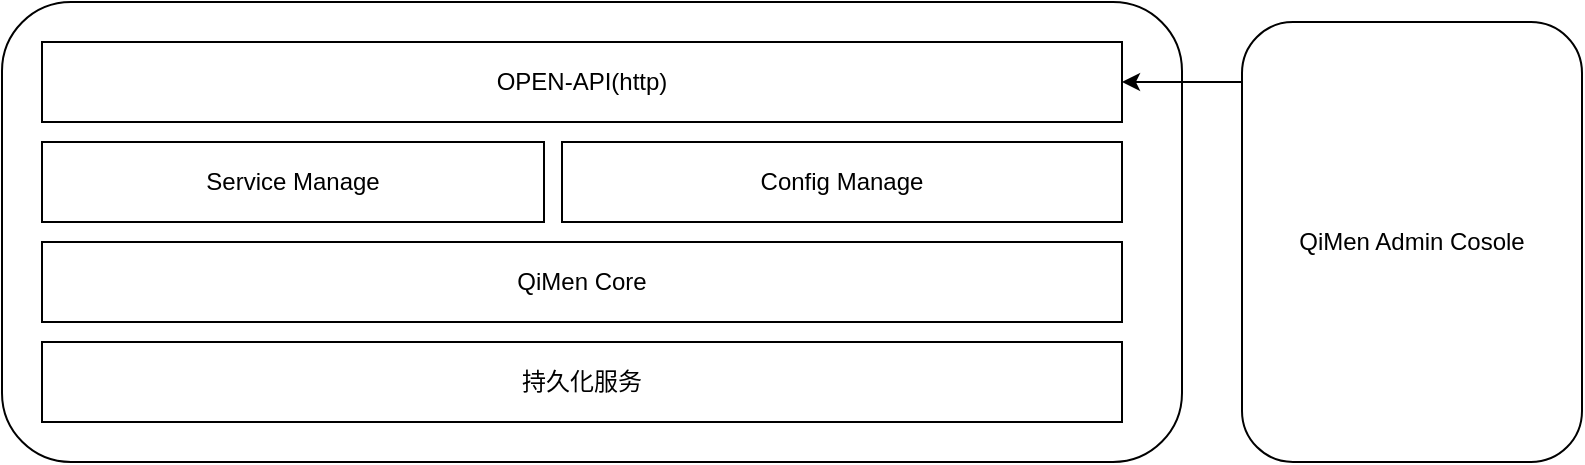 <mxfile version="14.4.7" type="github" pages="5">
  <diagram id="9y6IP397UQbjec2epPPS" name="基础架构">
    <mxGraphModel dx="1038" dy="652" grid="1" gridSize="10" guides="1" tooltips="1" connect="1" arrows="1" fold="1" page="1" pageScale="1" pageWidth="827" pageHeight="1169" math="0" shadow="0">
      <root>
        <mxCell id="2zc71rLvumFOXxrgPReh-0" />
        <mxCell id="2zc71rLvumFOXxrgPReh-1" parent="2zc71rLvumFOXxrgPReh-0" />
        <mxCell id="2zc71rLvumFOXxrgPReh-43" value="" style="rounded=1;whiteSpace=wrap;html=1;fontSize=12;align=center;glass=0;shadow=0;sketch=0;" parent="2zc71rLvumFOXxrgPReh-1" vertex="1">
          <mxGeometry x="19" y="200" width="590" height="230" as="geometry" />
        </mxCell>
        <mxCell id="2zc71rLvumFOXxrgPReh-31" value="QiMen Core" style="rounded=0;whiteSpace=wrap;html=1;fontSize=12;align=center;verticalAlign=middle;" parent="2zc71rLvumFOXxrgPReh-1" vertex="1">
          <mxGeometry x="39" y="320" width="540" height="40" as="geometry" />
        </mxCell>
        <mxCell id="2zc71rLvumFOXxrgPReh-39" value="OPEN-API(http)" style="rounded=0;whiteSpace=wrap;html=1;fontSize=12;align=center;" parent="2zc71rLvumFOXxrgPReh-1" vertex="1">
          <mxGeometry x="39" y="220" width="540" height="40" as="geometry" />
        </mxCell>
        <mxCell id="2zc71rLvumFOXxrgPReh-41" value="持久化服务" style="rounded=0;whiteSpace=wrap;html=1;fontSize=12;align=center;" parent="2zc71rLvumFOXxrgPReh-1" vertex="1">
          <mxGeometry x="39" y="370" width="540" height="40" as="geometry" />
        </mxCell>
        <mxCell id="2zc71rLvumFOXxrgPReh-42" value="Service Manage" style="rounded=0;whiteSpace=wrap;html=1;fontSize=12;align=center;verticalAlign=middle;" parent="2zc71rLvumFOXxrgPReh-1" vertex="1">
          <mxGeometry x="39" y="270" width="251" height="40" as="geometry" />
        </mxCell>
        <mxCell id="2zc71rLvumFOXxrgPReh-46" style="edgeStyle=orthogonalEdgeStyle;rounded=0;orthogonalLoop=1;jettySize=auto;html=1;exitX=0;exitY=0.25;exitDx=0;exitDy=0;entryX=1;entryY=0.5;entryDx=0;entryDy=0;fontSize=12;" parent="2zc71rLvumFOXxrgPReh-1" source="2zc71rLvumFOXxrgPReh-44" target="2zc71rLvumFOXxrgPReh-39" edge="1">
          <mxGeometry relative="1" as="geometry">
            <Array as="points">
              <mxPoint x="639" y="240" />
            </Array>
          </mxGeometry>
        </mxCell>
        <mxCell id="2zc71rLvumFOXxrgPReh-44" value="QiMen Admin Cosole" style="rounded=1;whiteSpace=wrap;html=1;shadow=0;glass=0;sketch=0;fontSize=12;align=center;" parent="2zc71rLvumFOXxrgPReh-1" vertex="1">
          <mxGeometry x="639" y="210" width="170" height="220" as="geometry" />
        </mxCell>
        <mxCell id="2zc71rLvumFOXxrgPReh-48" value="&lt;span&gt;Config Manage&lt;/span&gt;" style="rounded=0;whiteSpace=wrap;html=1;fontSize=12;align=center;verticalAlign=middle;" parent="2zc71rLvumFOXxrgPReh-1" vertex="1">
          <mxGeometry x="299" y="270" width="280" height="40" as="geometry" />
        </mxCell>
      </root>
    </mxGraphModel>
  </diagram>
  <diagram id="01MuhHfUqXOSb2d-PzTH" name="逻辑架构">
    <mxGraphModel dx="1038" dy="652" grid="1" gridSize="10" guides="1" tooltips="1" connect="1" arrows="1" fold="1" page="1" pageScale="1" pageWidth="827" pageHeight="1169" math="0" shadow="0">
      <root>
        <mxCell id="0" />
        <mxCell id="1" parent="0" />
        <mxCell id="m8nuv3cI6PB-_nubAmMM-53" value="&amp;nbsp;执&amp;nbsp;&lt;br&gt;&amp;nbsp;行&lt;br&gt;&amp;nbsp;器" style="rounded=0;whiteSpace=wrap;html=1;fontSize=12;align=left;" parent="1" vertex="1">
          <mxGeometry x="120" y="350" width="540" height="150" as="geometry" />
        </mxCell>
        <mxCell id="m8nuv3cI6PB-_nubAmMM-9" value="HTTP 执行器" style="rounded=0;whiteSpace=wrap;html=1;verticalAlign=top;" parent="1" vertex="1">
          <mxGeometry x="140" y="360" width="375" height="130" as="geometry" />
        </mxCell>
        <mxCell id="m8nuv3cI6PB-_nubAmMM-28" value="" style="endArrow=none;dashed=1;html=1;" parent="1" edge="1">
          <mxGeometry width="50" height="50" relative="1" as="geometry">
            <mxPoint x="70" y="620" as="sourcePoint" />
            <mxPoint x="790" y="620" as="targetPoint" />
          </mxGeometry>
        </mxCell>
        <mxCell id="m8nuv3cI6PB-_nubAmMM-29" value="" style="endArrow=none;dashed=1;html=1;" parent="1" edge="1">
          <mxGeometry width="50" height="50" relative="1" as="geometry">
            <mxPoint x="70" y="700" as="sourcePoint" />
            <mxPoint x="790" y="700" as="targetPoint" />
          </mxGeometry>
        </mxCell>
        <mxCell id="m8nuv3cI6PB-_nubAmMM-30" value="数据&lt;br style=&quot;font-size: 15px;&quot;&gt;存储层" style="text;html=1;align=center;verticalAlign=middle;resizable=0;points=[];autosize=1;fontSize=15;fontStyle=1" parent="1" vertex="1">
          <mxGeometry x="60" y="640" width="60" height="40" as="geometry" />
        </mxCell>
        <mxCell id="m8nuv3cI6PB-_nubAmMM-31" value="平台层" style="text;html=1;align=center;verticalAlign=middle;resizable=0;points=[];autosize=1;fontSize=15;fontStyle=1" parent="1" vertex="1">
          <mxGeometry x="50" y="363" width="60" height="20" as="geometry" />
        </mxCell>
        <mxCell id="m8nuv3cI6PB-_nubAmMM-32" value="公共&lt;br style=&quot;font-size: 15px;&quot;&gt;服务层" style="rounded=0;whiteSpace=wrap;html=1;fontSize=15;verticalAlign=top;fontStyle=1" parent="1" vertex="1">
          <mxGeometry x="670" y="165" width="110" height="430" as="geometry" />
        </mxCell>
        <mxCell id="m8nuv3cI6PB-_nubAmMM-34" value="日志中心" style="rounded=0;whiteSpace=wrap;html=1;fontSize=12;" parent="1" vertex="1">
          <mxGeometry x="680" y="261" width="90" height="40" as="geometry" />
        </mxCell>
        <mxCell id="m8nuv3cI6PB-_nubAmMM-35" value="配置中心" style="rounded=0;whiteSpace=wrap;html=1;fontSize=12;" parent="1" vertex="1">
          <mxGeometry x="680" y="332" width="90" height="40" as="geometry" />
        </mxCell>
        <mxCell id="m8nuv3cI6PB-_nubAmMM-36" value="监控中心" style="rounded=0;whiteSpace=wrap;html=1;fontSize=12;" parent="1" vertex="1">
          <mxGeometry x="680" y="402" width="90" height="40" as="geometry" />
        </mxCell>
        <mxCell id="m8nuv3cI6PB-_nubAmMM-37" value="注册中心" style="rounded=0;whiteSpace=wrap;html=1;fontSize=12;" parent="1" vertex="1">
          <mxGeometry x="680" y="473" width="90" height="40" as="geometry" />
        </mxCell>
        <mxCell id="m8nuv3cI6PB-_nubAmMM-38" value="其它" style="rounded=0;whiteSpace=wrap;html=1;fontSize=12;" parent="1" vertex="1">
          <mxGeometry x="680" y="535" width="90" height="40" as="geometry" />
        </mxCell>
        <mxCell id="m8nuv3cI6PB-_nubAmMM-40" value="RDS集群" style="rounded=0;whiteSpace=wrap;html=1;fontSize=12;" parent="1" vertex="1">
          <mxGeometry x="233.5" y="640" width="90" height="40" as="geometry" />
        </mxCell>
        <mxCell id="m8nuv3cI6PB-_nubAmMM-41" value="Redis集群" style="rounded=0;whiteSpace=wrap;html=1;fontSize=12;" parent="1" vertex="1">
          <mxGeometry x="391.5" y="640" width="90" height="40" as="geometry" />
        </mxCell>
        <mxCell id="m8nuv3cI6PB-_nubAmMM-42" value="NoSQL" style="rounded=0;whiteSpace=wrap;html=1;fontSize=12;" parent="1" vertex="1">
          <mxGeometry x="550.5" y="640" width="90" height="40" as="geometry" />
        </mxCell>
        <mxCell id="m8nuv3cI6PB-_nubAmMM-44" value="SDK执行器" style="rounded=0;whiteSpace=wrap;html=1;verticalAlign=top;" parent="1" vertex="1">
          <mxGeometry x="534" y="360" width="116" height="130" as="geometry" />
        </mxCell>
        <mxCell id="m8nuv3cI6PB-_nubAmMM-45" value="URL构造器" style="rounded=0;whiteSpace=wrap;html=1;fontSize=12;" parent="1" vertex="1">
          <mxGeometry x="155" y="387" width="90" height="40" as="geometry" />
        </mxCell>
        <mxCell id="m8nuv3cI6PB-_nubAmMM-46" value="Header构造器" style="rounded=0;whiteSpace=wrap;html=1;fontSize=12;" parent="1" vertex="1">
          <mxGeometry x="274" y="387" width="90" height="40" as="geometry" />
        </mxCell>
        <mxCell id="m8nuv3cI6PB-_nubAmMM-47" value="参数构造器" style="rounded=0;whiteSpace=wrap;html=1;fontSize=12;" parent="1" vertex="1">
          <mxGeometry x="392" y="387" width="90" height="40" as="geometry" />
        </mxCell>
        <mxCell id="m8nuv3cI6PB-_nubAmMM-49" value="连接池管理器" style="rounded=0;whiteSpace=wrap;html=1;fontSize=12;" parent="1" vertex="1">
          <mxGeometry x="392" y="442" width="90" height="40" as="geometry" />
        </mxCell>
        <mxCell id="m8nuv3cI6PB-_nubAmMM-50" value="鉴权管理器" style="rounded=0;whiteSpace=wrap;html=1;fontSize=12;" parent="1" vertex="1">
          <mxGeometry x="274" y="440" width="90" height="40" as="geometry" />
        </mxCell>
        <mxCell id="m8nuv3cI6PB-_nubAmMM-52" value="SDK执行引擎" style="rounded=0;whiteSpace=wrap;html=1;fontSize=12;" parent="1" vertex="1">
          <mxGeometry x="550" y="396" width="90" height="44" as="geometry" />
        </mxCell>
        <mxCell id="m8nuv3cI6PB-_nubAmMM-54" value="" style="endArrow=none;dashed=1;html=1;" parent="1" edge="1">
          <mxGeometry width="50" height="50" relative="1" as="geometry">
            <mxPoint x="50" y="220" as="sourcePoint" />
            <mxPoint x="660" y="220" as="targetPoint" />
          </mxGeometry>
        </mxCell>
        <mxCell id="m8nuv3cI6PB-_nubAmMM-55" value="接入层" style="text;html=1;align=center;verticalAlign=middle;resizable=0;points=[];autosize=1;fontSize=15;fontStyle=1" parent="1" vertex="1">
          <mxGeometry x="50" y="180" width="60" height="20" as="geometry" />
        </mxCell>
        <mxCell id="m8nuv3cI6PB-_nubAmMM-59" value="接入SDK" style="rounded=0;whiteSpace=wrap;html=1;fontSize=12;" parent="1" vertex="1">
          <mxGeometry x="470" y="170" width="90" height="40" as="geometry" />
        </mxCell>
        <mxCell id="m8nuv3cI6PB-_nubAmMM-60" value="HTTP" style="rounded=0;whiteSpace=wrap;html=1;fontSize=12;" parent="1" vertex="1">
          <mxGeometry x="200" y="170" width="90" height="40" as="geometry" />
        </mxCell>
        <mxCell id="m8nuv3cI6PB-_nubAmMM-61" value="&amp;nbsp;基&amp;nbsp;&lt;br&gt;&amp;nbsp;础&lt;br&gt;&amp;nbsp;组&lt;br&gt;&amp;nbsp;件" style="rounded=0;whiteSpace=wrap;html=1;fontSize=12;align=left;" parent="1" vertex="1">
          <mxGeometry x="120" y="515" width="540" height="80" as="geometry" />
        </mxCell>
        <mxCell id="m8nuv3cI6PB-_nubAmMM-62" value="动态脚本解析器" style="rounded=0;whiteSpace=wrap;html=1;fontSize=12;" parent="1" vertex="1">
          <mxGeometry x="260" y="535" width="90" height="40" as="geometry" />
        </mxCell>
        <mxCell id="m8nuv3cI6PB-_nubAmMM-64" value="报文解析器" style="rounded=0;whiteSpace=wrap;html=1;fontSize=12;" parent="1" vertex="1">
          <mxGeometry x="438" y="535" width="90" height="40" as="geometry" />
        </mxCell>
        <mxCell id="m8nuv3cI6PB-_nubAmMM-65" value="配&lt;br&gt;置&lt;br&gt;管&lt;br&gt;&lt;div&gt;理&lt;br&gt;&lt;/div&gt;" style="rounded=0;whiteSpace=wrap;html=1;fontSize=12;align=left;spacing=2;verticalAlign=top;" parent="1" vertex="1">
          <mxGeometry x="410" y="281" width="250" height="59" as="geometry" />
        </mxCell>
        <mxCell id="m8nuv3cI6PB-_nubAmMM-69" value="环境变量" style="rounded=0;whiteSpace=wrap;html=1;" parent="1" vertex="1">
          <mxGeometry x="433" y="291" width="100" height="40" as="geometry" />
        </mxCell>
        <mxCell id="m8nuv3cI6PB-_nubAmMM-70" value="&lt;span&gt;参数映射&lt;/span&gt;" style="rounded=0;whiteSpace=wrap;html=1;" parent="1" vertex="1">
          <mxGeometry x="550" y="291" width="100" height="40" as="geometry" />
        </mxCell>
        <mxCell id="m8nuv3cI6PB-_nubAmMM-73" value="OPEN-API" style="rounded=0;whiteSpace=wrap;html=1;fontSize=12;align=center;" parent="1" vertex="1">
          <mxGeometry x="120" y="230" width="540" height="40" as="geometry" />
        </mxCell>
        <mxCell id="m8nuv3cI6PB-_nubAmMM-74" value="" style="endArrow=none;dashed=1;html=1;" parent="1" edge="1">
          <mxGeometry width="50" height="50" relative="1" as="geometry">
            <mxPoint x="49" y="160" as="sourcePoint" />
            <mxPoint x="779" y="160" as="targetPoint" />
          </mxGeometry>
        </mxCell>
        <mxCell id="ozKII4uYOQxk8mwsE6jV-1" value="API管理" style="rounded=0;whiteSpace=wrap;html=1;shadow=0;glass=0;sketch=0;fontSize=12;align=center;" parent="1" vertex="1">
          <mxGeometry x="120" y="280" width="140" height="60" as="geometry" />
        </mxCell>
        <mxCell id="ozKII4uYOQxk8mwsE6jV-6" value="Controller构造器" style="rounded=0;whiteSpace=wrap;html=1;fontSize=12;" parent="1" vertex="1">
          <mxGeometry x="155" y="440" width="90" height="40" as="geometry" />
        </mxCell>
        <mxCell id="1kECcO1Oe25eFHyFeSTO-1" value="权限管理" style="rounded=0;whiteSpace=wrap;html=1;shadow=0;glass=0;sketch=0;fontSize=12;align=center;" parent="1" vertex="1">
          <mxGeometry x="265" y="281" width="140" height="59" as="geometry" />
        </mxCell>
      </root>
    </mxGraphModel>
  </diagram>
  <diagram id="gOywDRvp3zLRrORhktXb" name="核心流程">
    <mxGraphModel dx="1061" dy="556" grid="1" gridSize="10" guides="1" tooltips="1" connect="1" arrows="1" fold="1" page="1" pageScale="1" pageWidth="827" pageHeight="1169" math="0" shadow="0">
      <root>
        <mxCell id="oIIUL90qWOXFcq6dSgLn-0" />
        <mxCell id="oIIUL90qWOXFcq6dSgLn-1" parent="oIIUL90qWOXFcq6dSgLn-0" />
        <mxCell id="oIIUL90qWOXFcq6dSgLn-2" value="外界网关主流程" style="swimlane;html=1;childLayout=stackLayout;resizeParent=1;resizeParentMax=0;startSize=20;" vertex="1" parent="oIIUL90qWOXFcq6dSgLn-1">
          <mxGeometry x="30" y="30" width="1560" height="480" as="geometry" />
        </mxCell>
        <mxCell id="oIIUL90qWOXFcq6dSgLn-3" value="鉴权" style="swimlane;html=1;startSize=20;" vertex="1" parent="oIIUL90qWOXFcq6dSgLn-2">
          <mxGeometry y="20" width="180" height="460" as="geometry" />
        </mxCell>
        <mxCell id="kYlUIRiN12Q0ezLD8kwx-1" value="外部系统" style="strokeWidth=2;html=1;shape=mxgraph.flowchart.start_1;whiteSpace=wrap;fontSize=12;align=center;" vertex="1" parent="oIIUL90qWOXFcq6dSgLn-3">
          <mxGeometry x="40" y="50" width="100" height="60" as="geometry" />
        </mxCell>
        <mxCell id="kYlUIRiN12Q0ezLD8kwx-3" value="API+参数+鉴权信息" style="rounded=0;whiteSpace=wrap;html=1;fontSize=12;align=center;" vertex="1" parent="oIIUL90qWOXFcq6dSgLn-3">
          <mxGeometry x="30" y="170" width="120" height="60" as="geometry" />
        </mxCell>
        <mxCell id="kYlUIRiN12Q0ezLD8kwx-0" style="edgeStyle=orthogonalEdgeStyle;rounded=0;orthogonalLoop=1;jettySize=auto;html=1;exitX=0.5;exitY=1;exitDx=0;exitDy=0;exitPerimeter=0;entryX=0.5;entryY=0;entryDx=0;entryDy=0;fontSize=12;" edge="1" parent="oIIUL90qWOXFcq6dSgLn-3" source="kYlUIRiN12Q0ezLD8kwx-1" target="kYlUIRiN12Q0ezLD8kwx-3">
          <mxGeometry relative="1" as="geometry" />
        </mxCell>
        <mxCell id="kYlUIRiN12Q0ezLD8kwx-4" value="鉴权" style="rhombus;whiteSpace=wrap;html=1;" vertex="1" parent="oIIUL90qWOXFcq6dSgLn-3">
          <mxGeometry x="50" y="290" width="80" height="60" as="geometry" />
        </mxCell>
        <mxCell id="kYlUIRiN12Q0ezLD8kwx-2" style="edgeStyle=none;rounded=0;orthogonalLoop=1;jettySize=auto;html=1;exitX=0.5;exitY=1;exitDx=0;exitDy=0;entryX=0.5;entryY=0;entryDx=0;entryDy=0;startArrow=none;startFill=0;endArrow=classic;endFill=1;" edge="1" parent="oIIUL90qWOXFcq6dSgLn-3" source="kYlUIRiN12Q0ezLD8kwx-3" target="kYlUIRiN12Q0ezLD8kwx-4">
          <mxGeometry relative="1" as="geometry" />
        </mxCell>
        <mxCell id="oIIUL90qWOXFcq6dSgLn-4" value="缓存" style="swimlane;html=1;startSize=20;" vertex="1" parent="oIIUL90qWOXFcq6dSgLn-2">
          <mxGeometry x="180" y="20" width="180" height="460" as="geometry">
            <mxRectangle x="180" y="20" width="30" height="460" as="alternateBounds" />
          </mxGeometry>
        </mxCell>
        <mxCell id="vz0BRWbcSlg6H-IW5YMj-14" style="edgeStyle=orthogonalEdgeStyle;rounded=0;orthogonalLoop=1;jettySize=auto;html=1;exitX=0.5;exitY=1;exitDx=0;exitDy=0;startArrow=none;startFill=0;endArrow=classic;endFill=1;" edge="1" parent="oIIUL90qWOXFcq6dSgLn-4" source="jBzlTSsPjQ_uGF3UC7fo-0" target="vz0BRWbcSlg6H-IW5YMj-8">
          <mxGeometry relative="1" as="geometry" />
        </mxCell>
        <mxCell id="jBzlTSsPjQ_uGF3UC7fo-0" value="是否启用缓存" style="rhombus;whiteSpace=wrap;html=1;" vertex="1" parent="oIIUL90qWOXFcq6dSgLn-4">
          <mxGeometry x="50" y="160" width="80" height="60" as="geometry" />
        </mxCell>
        <mxCell id="vz0BRWbcSlg6H-IW5YMj-8" value="是否命中缓存" style="rhombus;whiteSpace=wrap;html=1;" vertex="1" parent="oIIUL90qWOXFcq6dSgLn-4">
          <mxGeometry x="50" y="290" width="80" height="60" as="geometry" />
        </mxCell>
        <mxCell id="oIIUL90qWOXFcq6dSgLn-5" value="入参适配" style="swimlane;html=1;startSize=20;" vertex="1" parent="oIIUL90qWOXFcq6dSgLn-2">
          <mxGeometry x="360" y="20" width="250" height="460" as="geometry" />
        </mxCell>
        <mxCell id="vz0BRWbcSlg6H-IW5YMj-20" style="edgeStyle=orthogonalEdgeStyle;rounded=0;orthogonalLoop=1;jettySize=auto;html=1;exitX=0.5;exitY=0;exitDx=0;exitDy=0;entryX=0.5;entryY=1;entryDx=0;entryDy=0;startArrow=none;startFill=0;endArrow=classic;endFill=1;" edge="1" parent="oIIUL90qWOXFcq6dSgLn-5" source="Dt_ih6aLiGyVLN4eTI-A-5" target="Dt_ih6aLiGyVLN4eTI-A-6">
          <mxGeometry relative="1" as="geometry" />
        </mxCell>
        <mxCell id="Dt_ih6aLiGyVLN4eTI-A-5" value="判断入参类型" style="rounded=0;whiteSpace=wrap;html=1;fontSize=12;align=center;" vertex="1" parent="oIIUL90qWOXFcq6dSgLn-5">
          <mxGeometry x="65" y="290" width="120" height="60" as="geometry" />
        </mxCell>
        <mxCell id="vz0BRWbcSlg6H-IW5YMj-21" style="edgeStyle=orthogonalEdgeStyle;rounded=0;orthogonalLoop=1;jettySize=auto;html=1;exitX=0.5;exitY=0;exitDx=0;exitDy=0;entryX=0.5;entryY=1;entryDx=0;entryDy=0;startArrow=none;startFill=0;endArrow=classic;endFill=1;" edge="1" parent="oIIUL90qWOXFcq6dSgLn-5" source="Dt_ih6aLiGyVLN4eTI-A-6" target="Dt_ih6aLiGyVLN4eTI-A-7">
          <mxGeometry relative="1" as="geometry" />
        </mxCell>
        <mxCell id="Dt_ih6aLiGyVLN4eTI-A-6" value="加载入参适配器" style="rounded=0;whiteSpace=wrap;html=1;fontSize=12;align=center;" vertex="1" parent="oIIUL90qWOXFcq6dSgLn-5">
          <mxGeometry x="65" y="160" width="120" height="60" as="geometry" />
        </mxCell>
        <mxCell id="Dt_ih6aLiGyVLN4eTI-A-7" value="入参适配" style="rounded=0;whiteSpace=wrap;html=1;fontSize=12;align=center;" vertex="1" parent="oIIUL90qWOXFcq6dSgLn-5">
          <mxGeometry x="65" y="40" width="120" height="60" as="geometry" />
        </mxCell>
        <mxCell id="-bFT_Jk-HguMiR35U7Ic-16" value="执行" style="swimlane;html=1;startSize=20;" vertex="1" parent="oIIUL90qWOXFcq6dSgLn-2">
          <mxGeometry x="610" y="20" width="510" height="460" as="geometry" />
        </mxCell>
        <mxCell id="1vQ9VacLr3lEcUs5fb8u-7" style="edgeStyle=orthogonalEdgeStyle;rounded=0;orthogonalLoop=1;jettySize=auto;html=1;exitX=0.5;exitY=1;exitDx=0;exitDy=0;entryX=0.5;entryY=0;entryDx=0;entryDy=0;startArrow=none;startFill=0;endArrow=classic;endFill=1;" edge="1" parent="-bFT_Jk-HguMiR35U7Ic-16" source="Dt_ih6aLiGyVLN4eTI-A-26" target="1vQ9VacLr3lEcUs5fb8u-2">
          <mxGeometry relative="1" as="geometry" />
        </mxCell>
        <mxCell id="htXg72dbzH1ydAk_jb76-0" style="edgeStyle=orthogonalEdgeStyle;rounded=0;orthogonalLoop=1;jettySize=auto;html=1;exitX=0.5;exitY=1;exitDx=0;exitDy=0;entryX=0.5;entryY=0;entryDx=0;entryDy=0;startArrow=none;startFill=0;endArrow=classic;endFill=1;" edge="1" parent="-bFT_Jk-HguMiR35U7Ic-16" source="Dt_ih6aLiGyVLN4eTI-A-26" target="1vQ9VacLr3lEcUs5fb8u-4">
          <mxGeometry relative="1" as="geometry" />
        </mxCell>
        <mxCell id="htXg72dbzH1ydAk_jb76-1" style="edgeStyle=orthogonalEdgeStyle;rounded=0;orthogonalLoop=1;jettySize=auto;html=1;exitX=0.5;exitY=1;exitDx=0;exitDy=0;entryX=0.5;entryY=0;entryDx=0;entryDy=0;startArrow=none;startFill=0;endArrow=classic;endFill=1;" edge="1" parent="-bFT_Jk-HguMiR35U7Ic-16" source="Dt_ih6aLiGyVLN4eTI-A-26" target="1vQ9VacLr3lEcUs5fb8u-6">
          <mxGeometry relative="1" as="geometry" />
        </mxCell>
        <mxCell id="Dt_ih6aLiGyVLN4eTI-A-26" value="加载API配置" style="rounded=0;whiteSpace=wrap;html=1;fontSize=12;align=center;" vertex="1" parent="-bFT_Jk-HguMiR35U7Ic-16">
          <mxGeometry x="190" y="40" width="120" height="60" as="geometry" />
        </mxCell>
        <mxCell id="1vQ9VacLr3lEcUs5fb8u-1" style="edgeStyle=orthogonalEdgeStyle;rounded=0;orthogonalLoop=1;jettySize=auto;html=1;exitX=0.5;exitY=1;exitDx=0;exitDy=0;fontSize=12;" edge="1" parent="-bFT_Jk-HguMiR35U7Ic-16" source="1vQ9VacLr3lEcUs5fb8u-2">
          <mxGeometry relative="1" as="geometry">
            <mxPoint x="250" y="310" as="targetPoint" />
          </mxGeometry>
        </mxCell>
        <mxCell id="1vQ9VacLr3lEcUs5fb8u-2" value="加载执行器" style="whiteSpace=wrap;html=1;rounded=0;" vertex="1" parent="-bFT_Jk-HguMiR35U7Ic-16">
          <mxGeometry x="190" y="160" width="120" height="60" as="geometry" />
        </mxCell>
        <mxCell id="1vQ9VacLr3lEcUs5fb8u-3" style="edgeStyle=orthogonalEdgeStyle;rounded=0;orthogonalLoop=1;jettySize=auto;html=1;exitX=0.5;exitY=1;exitDx=0;exitDy=0;entryX=0.5;entryY=0;entryDx=0;entryDy=0;fontSize=12;" edge="1" parent="-bFT_Jk-HguMiR35U7Ic-16" source="1vQ9VacLr3lEcUs5fb8u-4">
          <mxGeometry relative="1" as="geometry">
            <mxPoint x="250" y="310" as="targetPoint" />
          </mxGeometry>
        </mxCell>
        <mxCell id="1vQ9VacLr3lEcUs5fb8u-4" value="加载执行器执行环境" style="whiteSpace=wrap;html=1;rounded=0;" vertex="1" parent="-bFT_Jk-HguMiR35U7Ic-16">
          <mxGeometry x="30" y="160" width="120" height="60" as="geometry" />
        </mxCell>
        <mxCell id="1vQ9VacLr3lEcUs5fb8u-5" style="edgeStyle=orthogonalEdgeStyle;rounded=0;orthogonalLoop=1;jettySize=auto;html=1;exitX=0.5;exitY=1;exitDx=0;exitDy=0;fontSize=12;" edge="1" parent="-bFT_Jk-HguMiR35U7Ic-16" source="1vQ9VacLr3lEcUs5fb8u-6">
          <mxGeometry relative="1" as="geometry">
            <mxPoint x="250" y="310" as="targetPoint" />
          </mxGeometry>
        </mxCell>
        <mxCell id="1vQ9VacLr3lEcUs5fb8u-6" value="入参映射为第三方实际参数" style="whiteSpace=wrap;html=1;rounded=0;" vertex="1" parent="-bFT_Jk-HguMiR35U7Ic-16">
          <mxGeometry x="360" y="160" width="120" height="60" as="geometry" />
        </mxCell>
        <mxCell id="ZEEsQVMXGv7nyjejbuEm-0" value="执行请求" style="whiteSpace=wrap;html=1;rounded=0;" vertex="1" parent="-bFT_Jk-HguMiR35U7Ic-16">
          <mxGeometry x="190" y="310" width="120" height="60" as="geometry" />
        </mxCell>
        <mxCell id="zUN_0cMtWXOhjSfsCJR1-5" value="出参适配" style="swimlane;html=1;startSize=20;" vertex="1" parent="oIIUL90qWOXFcq6dSgLn-2">
          <mxGeometry x="1120" y="20" width="250" height="460" as="geometry" />
        </mxCell>
        <mxCell id="vz0BRWbcSlg6H-IW5YMj-0" value="出参映射" style="whiteSpace=wrap;html=1;rounded=0;" vertex="1" parent="zUN_0cMtWXOhjSfsCJR1-5">
          <mxGeometry x="60" y="90" width="120" height="60" as="geometry" />
        </mxCell>
        <mxCell id="vz0BRWbcSlg6H-IW5YMj-1" value="请求头返回" style="whiteSpace=wrap;html=1;rounded=0;" vertex="1" parent="zUN_0cMtWXOhjSfsCJR1-5">
          <mxGeometry x="60" y="230" width="120" height="60" as="geometry" />
        </mxCell>
        <mxCell id="vz0BRWbcSlg6H-IW5YMj-4" style="edgeStyle=orthogonalEdgeStyle;rounded=0;orthogonalLoop=1;jettySize=auto;html=1;exitX=1;exitY=0.5;exitDx=0;exitDy=0;entryX=0;entryY=0.5;entryDx=0;entryDy=0;entryPerimeter=0;startArrow=none;startFill=0;endArrow=classic;endFill=1;" edge="1" parent="oIIUL90qWOXFcq6dSgLn-2" source="vz0BRWbcSlg6H-IW5YMj-0" target="Dt_ih6aLiGyVLN4eTI-A-0">
          <mxGeometry relative="1" as="geometry">
            <Array as="points">
              <mxPoint x="1350" y="140" />
              <mxPoint x="1350" y="220" />
            </Array>
          </mxGeometry>
        </mxCell>
        <mxCell id="vz0BRWbcSlg6H-IW5YMj-5" style="edgeStyle=orthogonalEdgeStyle;rounded=0;orthogonalLoop=1;jettySize=auto;html=1;exitX=1;exitY=0.5;exitDx=0;exitDy=0;entryX=0;entryY=0.5;entryDx=0;entryDy=0;entryPerimeter=0;startArrow=none;startFill=0;endArrow=classic;endFill=1;" edge="1" parent="oIIUL90qWOXFcq6dSgLn-2" source="vz0BRWbcSlg6H-IW5YMj-1" target="Dt_ih6aLiGyVLN4eTI-A-0">
          <mxGeometry relative="1" as="geometry">
            <Array as="points">
              <mxPoint x="1350" y="280" />
              <mxPoint x="1350" y="220" />
            </Array>
          </mxGeometry>
        </mxCell>
        <mxCell id="vz0BRWbcSlg6H-IW5YMj-13" style="edgeStyle=orthogonalEdgeStyle;rounded=0;orthogonalLoop=1;jettySize=auto;html=1;exitX=1;exitY=0.5;exitDx=0;exitDy=0;entryX=0;entryY=0.5;entryDx=0;entryDy=0;startArrow=none;startFill=0;endArrow=classic;endFill=1;" edge="1" parent="oIIUL90qWOXFcq6dSgLn-2" source="kYlUIRiN12Q0ezLD8kwx-4" target="jBzlTSsPjQ_uGF3UC7fo-0">
          <mxGeometry relative="1" as="geometry">
            <Array as="points">
              <mxPoint x="190" y="340" />
              <mxPoint x="190" y="210" />
            </Array>
          </mxGeometry>
        </mxCell>
        <mxCell id="vz0BRWbcSlg6H-IW5YMj-15" style="edgeStyle=orthogonalEdgeStyle;rounded=0;orthogonalLoop=1;jettySize=auto;html=1;exitX=0.5;exitY=1;exitDx=0;exitDy=0;entryX=0.5;entryY=1;entryDx=0;entryDy=0;entryPerimeter=0;startArrow=none;startFill=0;endArrow=classic;endFill=1;" edge="1" parent="oIIUL90qWOXFcq6dSgLn-2" source="vz0BRWbcSlg6H-IW5YMj-8" target="Dt_ih6aLiGyVLN4eTI-A-0">
          <mxGeometry relative="1" as="geometry">
            <Array as="points">
              <mxPoint x="270" y="420" />
              <mxPoint x="1465" y="420" />
            </Array>
          </mxGeometry>
        </mxCell>
        <mxCell id="vz0BRWbcSlg6H-IW5YMj-19" style="edgeStyle=orthogonalEdgeStyle;rounded=0;orthogonalLoop=1;jettySize=auto;html=1;exitX=1;exitY=0.5;exitDx=0;exitDy=0;entryX=0;entryY=0.5;entryDx=0;entryDy=0;startArrow=none;startFill=0;endArrow=classic;endFill=1;" edge="1" parent="oIIUL90qWOXFcq6dSgLn-2" source="vz0BRWbcSlg6H-IW5YMj-8" target="Dt_ih6aLiGyVLN4eTI-A-5">
          <mxGeometry relative="1" as="geometry" />
        </mxCell>
        <mxCell id="vz0BRWbcSlg6H-IW5YMj-22" style="edgeStyle=orthogonalEdgeStyle;rounded=0;orthogonalLoop=1;jettySize=auto;html=1;exitX=1;exitY=0.5;exitDx=0;exitDy=0;entryX=0;entryY=0.5;entryDx=0;entryDy=0;startArrow=none;startFill=0;endArrow=classic;endFill=1;" edge="1" parent="oIIUL90qWOXFcq6dSgLn-2" source="Dt_ih6aLiGyVLN4eTI-A-7" target="Dt_ih6aLiGyVLN4eTI-A-26">
          <mxGeometry relative="1" as="geometry" />
        </mxCell>
        <mxCell id="jBzlTSsPjQ_uGF3UC7fo-1" value="结束" style="swimlane;html=1;startSize=20;" vertex="1" parent="oIIUL90qWOXFcq6dSgLn-2">
          <mxGeometry x="1370" y="20" width="190" height="460" as="geometry" />
        </mxCell>
        <mxCell id="Dt_ih6aLiGyVLN4eTI-A-0" value="结束" style="strokeWidth=2;html=1;shape=mxgraph.flowchart.terminator;whiteSpace=wrap;fontSize=12;align=center;" vertex="1" parent="jBzlTSsPjQ_uGF3UC7fo-1">
          <mxGeometry x="45" y="170" width="100" height="60" as="geometry" />
        </mxCell>
        <mxCell id="vz0BRWbcSlg6H-IW5YMj-23" style="edgeStyle=orthogonalEdgeStyle;rounded=0;orthogonalLoop=1;jettySize=auto;html=1;exitX=1;exitY=0.5;exitDx=0;exitDy=0;entryX=-0.007;entryY=0.383;entryDx=0;entryDy=0;entryPerimeter=0;startArrow=none;startFill=0;endArrow=classic;endFill=1;" edge="1" parent="oIIUL90qWOXFcq6dSgLn-2" source="ZEEsQVMXGv7nyjejbuEm-0" target="vz0BRWbcSlg6H-IW5YMj-0">
          <mxGeometry relative="1" as="geometry">
            <Array as="points">
              <mxPoint x="1140" y="360" />
              <mxPoint x="1140" y="133" />
            </Array>
          </mxGeometry>
        </mxCell>
        <mxCell id="vz0BRWbcSlg6H-IW5YMj-24" style="edgeStyle=orthogonalEdgeStyle;rounded=0;orthogonalLoop=1;jettySize=auto;html=1;exitX=1;exitY=0.5;exitDx=0;exitDy=0;entryX=0;entryY=0.5;entryDx=0;entryDy=0;startArrow=none;startFill=0;endArrow=classic;endFill=1;" edge="1" parent="oIIUL90qWOXFcq6dSgLn-2" source="ZEEsQVMXGv7nyjejbuEm-0" target="vz0BRWbcSlg6H-IW5YMj-1">
          <mxGeometry relative="1" as="geometry">
            <Array as="points">
              <mxPoint x="1140" y="360" />
              <mxPoint x="1140" y="280" />
            </Array>
          </mxGeometry>
        </mxCell>
      </root>
    </mxGraphModel>
  </diagram>
  <diagram id="lINmoWAgAFzJZySkETCa" name="部署图">
    <mxGraphModel dx="1474" dy="931" grid="1" gridSize="10" guides="1" tooltips="1" connect="1" arrows="1" fold="1" page="1" pageScale="1" pageWidth="827" pageHeight="1169" math="0" shadow="0">
      <root>
        <mxCell id="n-GR30JYTgkMvjTX16FW-0" />
        <mxCell id="n-GR30JYTgkMvjTX16FW-1" parent="n-GR30JYTgkMvjTX16FW-0" />
        <mxCell id="xn1m-3ZAhvzJDqWbi39--6" value="国外" style="rounded=0;whiteSpace=wrap;html=1;align=left;verticalAlign=top;fontSize=16;fontStyle=1" vertex="1" parent="n-GR30JYTgkMvjTX16FW-1">
          <mxGeometry x="410" y="80" width="400" height="550" as="geometry" />
        </mxCell>
        <mxCell id="xn1m-3ZAhvzJDqWbi39--68" style="edgeStyle=orthogonalEdgeStyle;rounded=0;orthogonalLoop=1;jettySize=auto;html=1;exitX=0.5;exitY=1;exitDx=0;exitDy=0;entryX=0.5;entryY=0;entryDx=0;entryDy=0;entryPerimeter=0;startArrow=none;startFill=0;endArrow=classic;endFill=1;fontSize=16;" edge="1" parent="n-GR30JYTgkMvjTX16FW-1" source="xn1m-3ZAhvzJDqWbi39--65" target="xn1m-3ZAhvzJDqWbi39--15">
          <mxGeometry relative="1" as="geometry" />
        </mxCell>
        <mxCell id="xn1m-3ZAhvzJDqWbi39--69" style="edgeStyle=orthogonalEdgeStyle;rounded=0;orthogonalLoop=1;jettySize=auto;html=1;exitX=0.5;exitY=1;exitDx=0;exitDy=0;startArrow=none;startFill=0;endArrow=classic;endFill=1;fontSize=16;" edge="1" parent="n-GR30JYTgkMvjTX16FW-1" source="xn1m-3ZAhvzJDqWbi39--65" target="xn1m-3ZAhvzJDqWbi39--14">
          <mxGeometry relative="1" as="geometry" />
        </mxCell>
        <mxCell id="xn1m-3ZAhvzJDqWbi39--71" style="edgeStyle=orthogonalEdgeStyle;rounded=0;orthogonalLoop=1;jettySize=auto;html=1;exitX=0.5;exitY=1;exitDx=0;exitDy=0;entryX=0.75;entryY=0;entryDx=0;entryDy=0;startArrow=none;startFill=0;endArrow=classic;endFill=1;fontSize=16;" edge="1" parent="n-GR30JYTgkMvjTX16FW-1" source="xn1m-3ZAhvzJDqWbi39--65" target="xn1m-3ZAhvzJDqWbi39--5">
          <mxGeometry relative="1" as="geometry" />
        </mxCell>
        <mxCell id="xn1m-3ZAhvzJDqWbi39--65" value="" style="rounded=0;whiteSpace=wrap;html=1;fontSize=16;align=left;dashed=1;" vertex="1" parent="n-GR30JYTgkMvjTX16FW-1">
          <mxGeometry x="419.51" y="286" width="381" height="94" as="geometry" />
        </mxCell>
        <mxCell id="xn1m-3ZAhvzJDqWbi39--2" value="国内" style="rounded=0;whiteSpace=wrap;html=1;align=left;verticalAlign=top;fontSize=16;fontStyle=1;dashed=1;" vertex="1" parent="n-GR30JYTgkMvjTX16FW-1">
          <mxGeometry x="10" y="80" width="400" height="550" as="geometry" />
        </mxCell>
        <mxCell id="xn1m-3ZAhvzJDqWbi39--66" style="edgeStyle=orthogonalEdgeStyle;rounded=0;orthogonalLoop=1;jettySize=auto;html=1;exitX=0.5;exitY=1;exitDx=0;exitDy=0;entryX=0.5;entryY=0;entryDx=0;entryDy=0;entryPerimeter=0;startArrow=none;startFill=0;endArrow=classic;endFill=1;fontSize=16;" edge="1" parent="n-GR30JYTgkMvjTX16FW-1" source="xn1m-3ZAhvzJDqWbi39--64" target="xnUpjPyOTG2QwRTS216Z-4">
          <mxGeometry relative="1" as="geometry" />
        </mxCell>
        <mxCell id="xn1m-3ZAhvzJDqWbi39--67" style="edgeStyle=orthogonalEdgeStyle;rounded=0;orthogonalLoop=1;jettySize=auto;html=1;exitX=0.5;exitY=1;exitDx=0;exitDy=0;startArrow=none;startFill=0;endArrow=classic;endFill=1;fontSize=16;" edge="1" parent="n-GR30JYTgkMvjTX16FW-1" source="xn1m-3ZAhvzJDqWbi39--64" target="xnUpjPyOTG2QwRTS216Z-3">
          <mxGeometry relative="1" as="geometry" />
        </mxCell>
        <mxCell id="xn1m-3ZAhvzJDqWbi39--70" style="edgeStyle=orthogonalEdgeStyle;rounded=0;orthogonalLoop=1;jettySize=auto;html=1;exitX=0.5;exitY=1;exitDx=0;exitDy=0;startArrow=none;startFill=0;endArrow=classic;endFill=1;fontSize=16;" edge="1" parent="n-GR30JYTgkMvjTX16FW-1" source="xn1m-3ZAhvzJDqWbi39--64" target="xn1m-3ZAhvzJDqWbi39--2">
          <mxGeometry relative="1" as="geometry" />
        </mxCell>
        <mxCell id="xn1m-3ZAhvzJDqWbi39--64" value="" style="rounded=0;whiteSpace=wrap;html=1;fontSize=16;align=left;dashed=1;" vertex="1" parent="n-GR30JYTgkMvjTX16FW-1">
          <mxGeometry x="19" y="286" width="381" height="94" as="geometry" />
        </mxCell>
        <mxCell id="xn1m-3ZAhvzJDqWbi39--24" style="edgeStyle=orthogonalEdgeStyle;rounded=0;orthogonalLoop=1;jettySize=auto;html=1;exitX=1;exitY=0.5;exitDx=0;exitDy=0;exitPerimeter=0;entryX=0;entryY=0.5;entryDx=0;entryDy=0;entryPerimeter=0;startArrow=none;startFill=0;endArrow=classic;endFill=1;fontSize=16;" edge="1" parent="n-GR30JYTgkMvjTX16FW-1" source="xnUpjPyOTG2QwRTS216Z-3" target="xn1m-3ZAhvzJDqWbi39--15">
          <mxGeometry relative="1" as="geometry" />
        </mxCell>
        <mxCell id="xn1m-3ZAhvzJDqWbi39--25" value="数据同步" style="edgeLabel;html=1;align=center;verticalAlign=middle;resizable=0;points=[];fontSize=16;" vertex="1" connectable="0" parent="xn1m-3ZAhvzJDqWbi39--24">
          <mxGeometry x="-0.281" y="1" relative="1" as="geometry">
            <mxPoint x="1" as="offset" />
          </mxGeometry>
        </mxCell>
        <mxCell id="xnUpjPyOTG2QwRTS216Z-3" value="MYSQL集群" style="outlineConnect=0;dashed=0;verticalLabelPosition=bottom;verticalAlign=top;align=center;html=1;shape=mxgraph.aws3.mysql_db_instance;fillColor=#2E73B8;gradientColor=none;fontSize=12;" vertex="1" parent="n-GR30JYTgkMvjTX16FW-1">
          <mxGeometry x="260" y="489.25" width="60" height="64.5" as="geometry" />
        </mxCell>
        <mxCell id="xnUpjPyOTG2QwRTS216Z-4" value="REDIS集群" style="outlineConnect=0;dashed=0;verticalLabelPosition=bottom;verticalAlign=top;align=center;html=1;shape=mxgraph.aws3.redis;fillColor=#2E73B8;gradientColor=none;fontSize=12;" vertex="1" parent="n-GR30JYTgkMvjTX16FW-1">
          <mxGeometry x="90" y="490" width="60" height="63" as="geometry" />
        </mxCell>
        <mxCell id="xn1m-3ZAhvzJDqWbi39--5" value="香港" style="rounded=0;whiteSpace=wrap;html=1;align=left;fontSize=16;verticalAlign=top;fontStyle=1" vertex="1" parent="n-GR30JYTgkMvjTX16FW-1">
          <mxGeometry x="10" y="630" width="800" height="130" as="geometry" />
        </mxCell>
        <mxCell id="xn1m-3ZAhvzJDqWbi39--14" value="REDIS集群" style="outlineConnect=0;dashed=0;verticalLabelPosition=bottom;verticalAlign=top;align=center;html=1;shape=mxgraph.aws3.redis;fillColor=#2E73B8;gradientColor=none;fontSize=12;" vertex="1" parent="n-GR30JYTgkMvjTX16FW-1">
          <mxGeometry x="680" y="490" width="60" height="63" as="geometry" />
        </mxCell>
        <mxCell id="xn1m-3ZAhvzJDqWbi39--15" value="MYSQL集群" style="outlineConnect=0;dashed=0;verticalLabelPosition=bottom;verticalAlign=top;align=center;html=1;shape=mxgraph.aws3.mysql_db_instance;fillColor=#2E73B8;gradientColor=none;fontSize=12;" vertex="1" parent="n-GR30JYTgkMvjTX16FW-1">
          <mxGeometry x="490" y="488.5" width="60" height="64.5" as="geometry" />
        </mxCell>
        <mxCell id="xn1m-3ZAhvzJDqWbi39--17" value="" style="outlineConnect=0;dashed=0;verticalLabelPosition=bottom;verticalAlign=top;align=center;html=1;shape=mxgraph.aws3.elasticsearch_service;fillColor=#F58534;gradientColor=none;fontSize=16;" vertex="1" parent="n-GR30JYTgkMvjTX16FW-1">
          <mxGeometry x="196.75" y="660" width="67.5" height="81" as="geometry" />
        </mxCell>
        <mxCell id="xn1m-3ZAhvzJDqWbi39--18" value="" style="outlineConnect=0;dashed=0;verticalLabelPosition=bottom;verticalAlign=top;align=center;html=1;shape=mxgraph.aws3.elasticsearch_service;fillColor=#F58534;gradientColor=none;fontSize=16;" vertex="1" parent="n-GR30JYTgkMvjTX16FW-1">
          <mxGeometry x="356.25" y="660" width="67.5" height="81" as="geometry" />
        </mxCell>
        <mxCell id="xn1m-3ZAhvzJDqWbi39--20" value="" style="outlineConnect=0;dashed=0;verticalLabelPosition=bottom;verticalAlign=top;align=center;html=1;shape=mxgraph.aws3.elasticsearch_service;fillColor=#F58534;gradientColor=none;fontSize=16;" vertex="1" parent="n-GR30JYTgkMvjTX16FW-1">
          <mxGeometry x="520" y="660" width="67.5" height="81" as="geometry" />
        </mxCell>
        <mxCell id="xn1m-3ZAhvzJDqWbi39--21" value="ES 集群" style="text;html=1;strokeColor=none;fillColor=none;align=center;verticalAlign=middle;whiteSpace=wrap;rounded=0;fontSize=16;" vertex="1" parent="n-GR30JYTgkMvjTX16FW-1">
          <mxGeometry x="56.75" y="690.5" width="140" height="20" as="geometry" />
        </mxCell>
        <mxCell id="xn1m-3ZAhvzJDqWbi39--43" style="edgeStyle=orthogonalEdgeStyle;rounded=0;orthogonalLoop=1;jettySize=auto;html=1;entryX=0.5;entryY=0;entryDx=0;entryDy=0;startArrow=none;startFill=0;endArrow=classic;endFill=1;fontSize=16;" edge="1" parent="n-GR30JYTgkMvjTX16FW-1" source="xn1m-3ZAhvzJDqWbi39--39" target="xn1m-3ZAhvzJDqWbi39--41">
          <mxGeometry relative="1" as="geometry" />
        </mxCell>
        <mxCell id="xn1m-3ZAhvzJDqWbi39--39" value="国内-域名" style="aspect=fixed;html=1;points=[];align=center;image;fontSize=12;image=img/lib/mscae/Content_Delivery_Network.svg;" vertex="1" parent="n-GR30JYTgkMvjTX16FW-1">
          <mxGeometry x="172.78" y="120" width="65.22" height="30" as="geometry" />
        </mxCell>
        <mxCell id="xn1m-3ZAhvzJDqWbi39--45" style="edgeStyle=orthogonalEdgeStyle;rounded=0;orthogonalLoop=1;jettySize=auto;html=1;entryX=0.5;entryY=0;entryDx=0;entryDy=0;startArrow=none;startFill=0;endArrow=classic;endFill=1;fontSize=16;" edge="1" parent="n-GR30JYTgkMvjTX16FW-1" source="xn1m-3ZAhvzJDqWbi39--40" target="xn1m-3ZAhvzJDqWbi39--42">
          <mxGeometry relative="1" as="geometry" />
        </mxCell>
        <mxCell id="xn1m-3ZAhvzJDqWbi39--40" value="国外-域名" style="aspect=fixed;html=1;points=[];align=center;image;fontSize=12;image=img/lib/mscae/Content_Delivery_Network.svg;" vertex="1" parent="n-GR30JYTgkMvjTX16FW-1">
          <mxGeometry x="576.5" y="110" width="67" height="30.82" as="geometry" />
        </mxCell>
        <mxCell id="xn1m-3ZAhvzJDqWbi39--46" style="edgeStyle=orthogonalEdgeStyle;rounded=0;orthogonalLoop=1;jettySize=auto;html=1;exitX=0.5;exitY=1;exitDx=0;exitDy=0;entryX=0.5;entryY=0.095;entryDx=0;entryDy=0;entryPerimeter=0;startArrow=none;startFill=0;endArrow=classic;endFill=1;fontSize=16;" edge="1" parent="n-GR30JYTgkMvjTX16FW-1" source="xn1m-3ZAhvzJDqWbi39--41" target="xnUpjPyOTG2QwRTS216Z-0">
          <mxGeometry relative="1" as="geometry" />
        </mxCell>
        <mxCell id="xn1m-3ZAhvzJDqWbi39--47" style="edgeStyle=orthogonalEdgeStyle;rounded=0;orthogonalLoop=1;jettySize=auto;html=1;exitX=0.5;exitY=1;exitDx=0;exitDy=0;startArrow=none;startFill=0;endArrow=classic;endFill=1;fontSize=16;" edge="1" parent="n-GR30JYTgkMvjTX16FW-1" source="xn1m-3ZAhvzJDqWbi39--41" target="tZWwhOLCPN1LkSMOnaSH-8">
          <mxGeometry relative="1" as="geometry" />
        </mxCell>
        <mxCell id="xn1m-3ZAhvzJDqWbi39--48" style="edgeStyle=orthogonalEdgeStyle;rounded=0;orthogonalLoop=1;jettySize=auto;html=1;exitX=0.5;exitY=1;exitDx=0;exitDy=0;entryX=0.5;entryY=0.095;entryDx=0;entryDy=0;entryPerimeter=0;startArrow=none;startFill=0;endArrow=classic;endFill=1;fontSize=16;" edge="1" parent="n-GR30JYTgkMvjTX16FW-1" source="xn1m-3ZAhvzJDqWbi39--41" target="tZWwhOLCPN1LkSMOnaSH-9">
          <mxGeometry relative="1" as="geometry" />
        </mxCell>
        <mxCell id="xn1m-3ZAhvzJDqWbi39--41" value="" style="shape=image;html=1;verticalAlign=top;verticalLabelPosition=bottom;labelBackgroundColor=#ffffff;imageAspect=0;aspect=fixed;image=https://cdn4.iconfinder.com/data/icons/logos-brands-5/24/nginx-128.png;fontSize=16;align=left;" vertex="1" parent="n-GR30JYTgkMvjTX16FW-1">
          <mxGeometry x="181.39" y="190" width="48" height="48" as="geometry" />
        </mxCell>
        <mxCell id="xn1m-3ZAhvzJDqWbi39--49" style="edgeStyle=orthogonalEdgeStyle;rounded=0;orthogonalLoop=1;jettySize=auto;html=1;exitX=0.5;exitY=1;exitDx=0;exitDy=0;entryX=0.5;entryY=0.095;entryDx=0;entryDy=0;entryPerimeter=0;startArrow=none;startFill=0;endArrow=classic;endFill=1;fontSize=16;" edge="1" parent="n-GR30JYTgkMvjTX16FW-1" source="xn1m-3ZAhvzJDqWbi39--42" target="xn1m-3ZAhvzJDqWbi39--11">
          <mxGeometry relative="1" as="geometry" />
        </mxCell>
        <mxCell id="xn1m-3ZAhvzJDqWbi39--50" style="edgeStyle=orthogonalEdgeStyle;rounded=0;orthogonalLoop=1;jettySize=auto;html=1;exitX=0.5;exitY=1;exitDx=0;exitDy=0;entryX=0.5;entryY=0.095;entryDx=0;entryDy=0;entryPerimeter=0;startArrow=none;startFill=0;endArrow=classic;endFill=1;fontSize=16;" edge="1" parent="n-GR30JYTgkMvjTX16FW-1" source="xn1m-3ZAhvzJDqWbi39--42" target="xn1m-3ZAhvzJDqWbi39--12">
          <mxGeometry relative="1" as="geometry" />
        </mxCell>
        <mxCell id="xn1m-3ZAhvzJDqWbi39--51" style="edgeStyle=orthogonalEdgeStyle;rounded=0;orthogonalLoop=1;jettySize=auto;html=1;exitX=0.5;exitY=1;exitDx=0;exitDy=0;entryX=0.5;entryY=0.095;entryDx=0;entryDy=0;entryPerimeter=0;startArrow=none;startFill=0;endArrow=classic;endFill=1;fontSize=16;" edge="1" parent="n-GR30JYTgkMvjTX16FW-1" source="xn1m-3ZAhvzJDqWbi39--42" target="xn1m-3ZAhvzJDqWbi39--13">
          <mxGeometry relative="1" as="geometry" />
        </mxCell>
        <mxCell id="xn1m-3ZAhvzJDqWbi39--42" value="" style="shape=image;html=1;verticalAlign=top;verticalLabelPosition=bottom;labelBackgroundColor=#ffffff;imageAspect=0;aspect=fixed;image=https://cdn4.iconfinder.com/data/icons/logos-brands-5/24/nginx-128.png;fontSize=16;align=left;" vertex="1" parent="n-GR30JYTgkMvjTX16FW-1">
          <mxGeometry x="586" y="190" width="48" height="48" as="geometry" />
        </mxCell>
        <mxCell id="tZWwhOLCPN1LkSMOnaSH-14" value="" style="group" vertex="1" connectable="0" parent="n-GR30JYTgkMvjTX16FW-1">
          <mxGeometry x="96.506" y="304.663" width="217.759" height="100.67" as="geometry" />
        </mxCell>
        <mxCell id="tZWwhOLCPN1LkSMOnaSH-10" value="" style="group" vertex="1" connectable="0" parent="tZWwhOLCPN1LkSMOnaSH-14">
          <mxGeometry width="217.759" height="61.875" as="geometry" />
        </mxCell>
        <mxCell id="xnUpjPyOTG2QwRTS216Z-0" value="" style="outlineConnect=0;dashed=0;verticalLabelPosition=bottom;verticalAlign=top;align=center;html=1;shape=mxgraph.aws3.ecs;fillColor=#F58534;gradientColor=none;fontSize=12;" vertex="1" parent="tZWwhOLCPN1LkSMOnaSH-10">
          <mxGeometry y="1" width="62.465" height="61.875" as="geometry" />
        </mxCell>
        <mxCell id="tZWwhOLCPN1LkSMOnaSH-8" value="" style="outlineConnect=0;dashed=0;verticalLabelPosition=bottom;verticalAlign=top;align=center;html=1;shape=mxgraph.aws3.ecs;fillColor=#F58534;gradientColor=none;fontSize=12;" vertex="1" parent="tZWwhOLCPN1LkSMOnaSH-10">
          <mxGeometry x="78.081" width="62.465" height="61.875" as="geometry" />
        </mxCell>
        <mxCell id="tZWwhOLCPN1LkSMOnaSH-9" value="" style="outlineConnect=0;dashed=0;verticalLabelPosition=bottom;verticalAlign=top;align=center;html=1;shape=mxgraph.aws3.ecs;fillColor=#F58534;gradientColor=none;fontSize=12;" vertex="1" parent="tZWwhOLCPN1LkSMOnaSH-10">
          <mxGeometry x="155.295" width="62.465" height="61.875" as="geometry" />
        </mxCell>
        <mxCell id="xn1m-3ZAhvzJDqWbi39--9" value="" style="group" vertex="1" connectable="0" parent="n-GR30JYTgkMvjTX16FW-1">
          <mxGeometry x="501.126" y="304.663" width="217.759" height="80.667" as="geometry" />
        </mxCell>
        <mxCell id="xn1m-3ZAhvzJDqWbi39--10" value="" style="group" vertex="1" connectable="0" parent="xn1m-3ZAhvzJDqWbi39--9">
          <mxGeometry width="217.759" height="61.875" as="geometry" />
        </mxCell>
        <mxCell id="xn1m-3ZAhvzJDqWbi39--11" value="" style="outlineConnect=0;dashed=0;verticalLabelPosition=bottom;verticalAlign=top;align=center;html=1;shape=mxgraph.aws3.ecs;fillColor=#F58534;gradientColor=none;fontSize=12;" vertex="1" parent="xn1m-3ZAhvzJDqWbi39--10">
          <mxGeometry width="62.465" height="61.875" as="geometry" />
        </mxCell>
        <mxCell id="xn1m-3ZAhvzJDqWbi39--12" value="" style="outlineConnect=0;dashed=0;verticalLabelPosition=bottom;verticalAlign=top;align=center;html=1;shape=mxgraph.aws3.ecs;fillColor=#F58534;gradientColor=none;fontSize=12;" vertex="1" parent="xn1m-3ZAhvzJDqWbi39--10">
          <mxGeometry x="78.081" width="62.465" height="61.875" as="geometry" />
        </mxCell>
        <mxCell id="xn1m-3ZAhvzJDqWbi39--13" value="" style="outlineConnect=0;dashed=0;verticalLabelPosition=bottom;verticalAlign=top;align=center;html=1;shape=mxgraph.aws3.ecs;fillColor=#F58534;gradientColor=none;fontSize=12;" vertex="1" parent="xn1m-3ZAhvzJDqWbi39--10">
          <mxGeometry x="155.295" width="62.465" height="61.875" as="geometry" />
        </mxCell>
        <mxCell id="xn1m-3ZAhvzJDqWbi39--54" value="ECS集群" style="text;html=1;strokeColor=none;fillColor=none;align=center;verticalAlign=middle;whiteSpace=wrap;rounded=0;fontSize=16;" vertex="1" parent="n-GR30JYTgkMvjTX16FW-1">
          <mxGeometry x="419.996" y="325.603" width="77.51" height="20" as="geometry" />
        </mxCell>
        <mxCell id="xn1m-3ZAhvzJDqWbi39--53" value="ECS集群" style="text;html=1;strokeColor=none;fillColor=none;align=center;verticalAlign=middle;whiteSpace=wrap;rounded=0;fontSize=16;" vertex="1" parent="n-GR30JYTgkMvjTX16FW-1">
          <mxGeometry x="18.996" y="325.603" width="77.51" height="20" as="geometry" />
        </mxCell>
      </root>
    </mxGraphModel>
  </diagram>
  <diagram id="nI5eMhuyoCXBeyAHz1b_" name="实体关系图">
    <mxGraphModel dx="1061" dy="556" grid="1" gridSize="10" guides="1" tooltips="1" connect="1" arrows="1" fold="1" page="1" pageScale="1" pageWidth="827" pageHeight="1169" math="0" shadow="0">
      <root>
        <mxCell id="WV4Cj8u_r3B5r_WJluzc-0" />
        <mxCell id="WV4Cj8u_r3B5r_WJluzc-1" parent="WV4Cj8u_r3B5r_WJluzc-0" />
        <mxCell id="rFuAZUF0qTDoQTdxMf2X-16" value="1" style="edgeStyle=orthogonalEdgeStyle;rounded=0;orthogonalLoop=1;jettySize=auto;html=1;exitX=0.5;exitY=1;exitDx=0;exitDy=0;entryX=0.5;entryY=0;entryDx=0;entryDy=0;endArrow=none;endFill=0;" edge="1" parent="WV4Cj8u_r3B5r_WJluzc-1" source="rFuAZUF0qTDoQTdxMf2X-3" target="rFuAZUF0qTDoQTdxMf2X-12">
          <mxGeometry relative="1" as="geometry" />
        </mxCell>
        <mxCell id="rFuAZUF0qTDoQTdxMf2X-3" value="执行器" style="rounded=0;whiteSpace=wrap;html=1;" vertex="1" parent="WV4Cj8u_r3B5r_WJluzc-1">
          <mxGeometry x="250" y="130" width="120" height="60" as="geometry" />
        </mxCell>
        <mxCell id="htidYv0Q5fFfCPUcL2yf-5" style="edgeStyle=none;rounded=0;orthogonalLoop=1;jettySize=auto;html=1;exitX=0.25;exitY=1;exitDx=0;exitDy=0;entryX=0.5;entryY=0;entryDx=0;entryDy=0;endArrow=none;endFill=0;" edge="1" parent="WV4Cj8u_r3B5r_WJluzc-1" source="rFuAZUF0qTDoQTdxMf2X-6" target="rFuAZUF0qTDoQTdxMf2X-23">
          <mxGeometry relative="1" as="geometry" />
        </mxCell>
        <mxCell id="htidYv0Q5fFfCPUcL2yf-6" style="edgeStyle=none;rounded=0;orthogonalLoop=1;jettySize=auto;html=1;exitX=0.75;exitY=1;exitDx=0;exitDy=0;entryX=0.625;entryY=0.028;entryDx=0;entryDy=0;endArrow=none;endFill=0;entryPerimeter=0;" edge="1" parent="WV4Cj8u_r3B5r_WJluzc-1" source="rFuAZUF0qTDoQTdxMf2X-6" target="rFuAZUF0qTDoQTdxMf2X-24">
          <mxGeometry relative="1" as="geometry" />
        </mxCell>
        <mxCell id="htidYv0Q5fFfCPUcL2yf-8" style="edgeStyle=none;rounded=0;orthogonalLoop=1;jettySize=auto;html=1;exitX=1;exitY=0.75;exitDx=0;exitDy=0;entryX=0;entryY=0;entryDx=0;entryDy=0;endArrow=none;endFill=0;" edge="1" parent="WV4Cj8u_r3B5r_WJluzc-1" source="rFuAZUF0qTDoQTdxMf2X-6" target="htidYv0Q5fFfCPUcL2yf-4">
          <mxGeometry relative="1" as="geometry" />
        </mxCell>
        <mxCell id="rFuAZUF0qTDoQTdxMf2X-6" value="第三方API" style="whiteSpace=wrap;html=1;rounded=0;" vertex="1" parent="WV4Cj8u_r3B5r_WJluzc-1">
          <mxGeometry x="250" y="380" width="120" height="60" as="geometry" />
        </mxCell>
        <mxCell id="rFuAZUF0qTDoQTdxMf2X-26" style="edgeStyle=orthogonalEdgeStyle;rounded=0;orthogonalLoop=1;jettySize=auto;html=1;exitX=1;exitY=0.5;exitDx=0;exitDy=0;endArrow=none;endFill=0;" edge="1" parent="WV4Cj8u_r3B5r_WJluzc-1" source="rFuAZUF0qTDoQTdxMf2X-9" target="rFuAZUF0qTDoQTdxMf2X-25">
          <mxGeometry relative="1" as="geometry" />
        </mxCell>
        <mxCell id="rFuAZUF0qTDoQTdxMf2X-9" value="环境变量" style="rounded=0;whiteSpace=wrap;html=1;" vertex="1" parent="WV4Cj8u_r3B5r_WJluzc-1">
          <mxGeometry x="560" y="130" width="120" height="60" as="geometry" />
        </mxCell>
        <mxCell id="rFuAZUF0qTDoQTdxMf2X-15" value="n" style="edgeStyle=none;rounded=0;orthogonalLoop=1;jettySize=auto;html=1;exitX=1;exitY=0.5;exitDx=0;exitDy=0;entryX=0;entryY=0.5;entryDx=0;entryDy=0;endArrow=none;endFill=0;" edge="1" parent="WV4Cj8u_r3B5r_WJluzc-1" source="rFuAZUF0qTDoQTdxMf2X-11" target="rFuAZUF0qTDoQTdxMf2X-9">
          <mxGeometry relative="1" as="geometry" />
        </mxCell>
        <mxCell id="rFuAZUF0qTDoQTdxMf2X-11" value="加载" style="rhombus;whiteSpace=wrap;html=1;" vertex="1" parent="WV4Cj8u_r3B5r_WJluzc-1">
          <mxGeometry x="430" y="135" width="80" height="50" as="geometry" />
        </mxCell>
        <mxCell id="rFuAZUF0qTDoQTdxMf2X-17" value="n" style="edgeStyle=orthogonalEdgeStyle;rounded=0;orthogonalLoop=1;jettySize=auto;html=1;exitX=0.5;exitY=1;exitDx=0;exitDy=0;endArrow=none;endFill=0;" edge="1" parent="WV4Cj8u_r3B5r_WJluzc-1" source="rFuAZUF0qTDoQTdxMf2X-12" target="rFuAZUF0qTDoQTdxMf2X-6">
          <mxGeometry relative="1" as="geometry" />
        </mxCell>
        <mxCell id="rFuAZUF0qTDoQTdxMf2X-12" value="调用" style="rhombus;whiteSpace=wrap;html=1;" vertex="1" parent="WV4Cj8u_r3B5r_WJluzc-1">
          <mxGeometry x="265" y="260" width="90" height="50" as="geometry" />
        </mxCell>
        <mxCell id="rFuAZUF0qTDoQTdxMf2X-14" value="1" style="endArrow=none;html=1;exitX=1;exitY=0.5;exitDx=0;exitDy=0;entryX=0;entryY=0.5;entryDx=0;entryDy=0;" edge="1" parent="WV4Cj8u_r3B5r_WJluzc-1" source="rFuAZUF0qTDoQTdxMf2X-3" target="rFuAZUF0qTDoQTdxMf2X-11">
          <mxGeometry width="50" height="50" relative="1" as="geometry">
            <mxPoint x="70" y="270" as="sourcePoint" />
            <mxPoint x="120" y="220" as="targetPoint" />
          </mxGeometry>
        </mxCell>
        <mxCell id="rFuAZUF0qTDoQTdxMf2X-30" style="rounded=0;orthogonalLoop=1;jettySize=auto;html=1;exitX=1;exitY=0;exitDx=0;exitDy=0;entryX=0;entryY=0.75;entryDx=0;entryDy=0;endArrow=none;endFill=0;" edge="1" parent="WV4Cj8u_r3B5r_WJluzc-1" source="rFuAZUF0qTDoQTdxMf2X-21" target="rFuAZUF0qTDoQTdxMf2X-6">
          <mxGeometry relative="1" as="geometry" />
        </mxCell>
        <mxCell id="rFuAZUF0qTDoQTdxMf2X-21" value="API厂商" style="ellipse;whiteSpace=wrap;html=1;" vertex="1" parent="WV4Cj8u_r3B5r_WJluzc-1">
          <mxGeometry x="130" y="430" width="80" height="50" as="geometry" />
        </mxCell>
        <mxCell id="rFuAZUF0qTDoQTdxMf2X-23" value="API名称" style="ellipse;whiteSpace=wrap;html=1;" vertex="1" parent="WV4Cj8u_r3B5r_WJluzc-1">
          <mxGeometry x="210" y="480" width="80" height="50" as="geometry" />
        </mxCell>
        <mxCell id="rFuAZUF0qTDoQTdxMf2X-24" value="请求报文" style="ellipse;whiteSpace=wrap;html=1;" vertex="1" parent="WV4Cj8u_r3B5r_WJluzc-1">
          <mxGeometry x="320" y="480" width="80" height="50" as="geometry" />
        </mxCell>
        <mxCell id="rFuAZUF0qTDoQTdxMf2X-25" value="鉴权信息" style="ellipse;whiteSpace=wrap;html=1;" vertex="1" parent="WV4Cj8u_r3B5r_WJluzc-1">
          <mxGeometry x="736" y="135" width="80" height="50" as="geometry" />
        </mxCell>
        <mxCell id="htidYv0Q5fFfCPUcL2yf-9" style="edgeStyle=none;rounded=0;orthogonalLoop=1;jettySize=auto;html=1;exitX=1;exitY=0.5;exitDx=0;exitDy=0;entryX=0;entryY=0.5;entryDx=0;entryDy=0;endArrow=none;endFill=0;" edge="1" parent="WV4Cj8u_r3B5r_WJluzc-1" source="htidYv0Q5fFfCPUcL2yf-0" target="rFuAZUF0qTDoQTdxMf2X-3">
          <mxGeometry relative="1" as="geometry" />
        </mxCell>
        <mxCell id="htidYv0Q5fFfCPUcL2yf-0" value="执行器类型" style="ellipse;whiteSpace=wrap;html=1;" vertex="1" parent="WV4Cj8u_r3B5r_WJluzc-1">
          <mxGeometry x="90" y="135" width="80" height="50" as="geometry" />
        </mxCell>
        <mxCell id="htidYv0Q5fFfCPUcL2yf-4" value="响应报文" style="ellipse;whiteSpace=wrap;html=1;" vertex="1" parent="WV4Cj8u_r3B5r_WJluzc-1">
          <mxGeometry x="410" y="430" width="80" height="50" as="geometry" />
        </mxCell>
      </root>
    </mxGraphModel>
  </diagram>
</mxfile>
